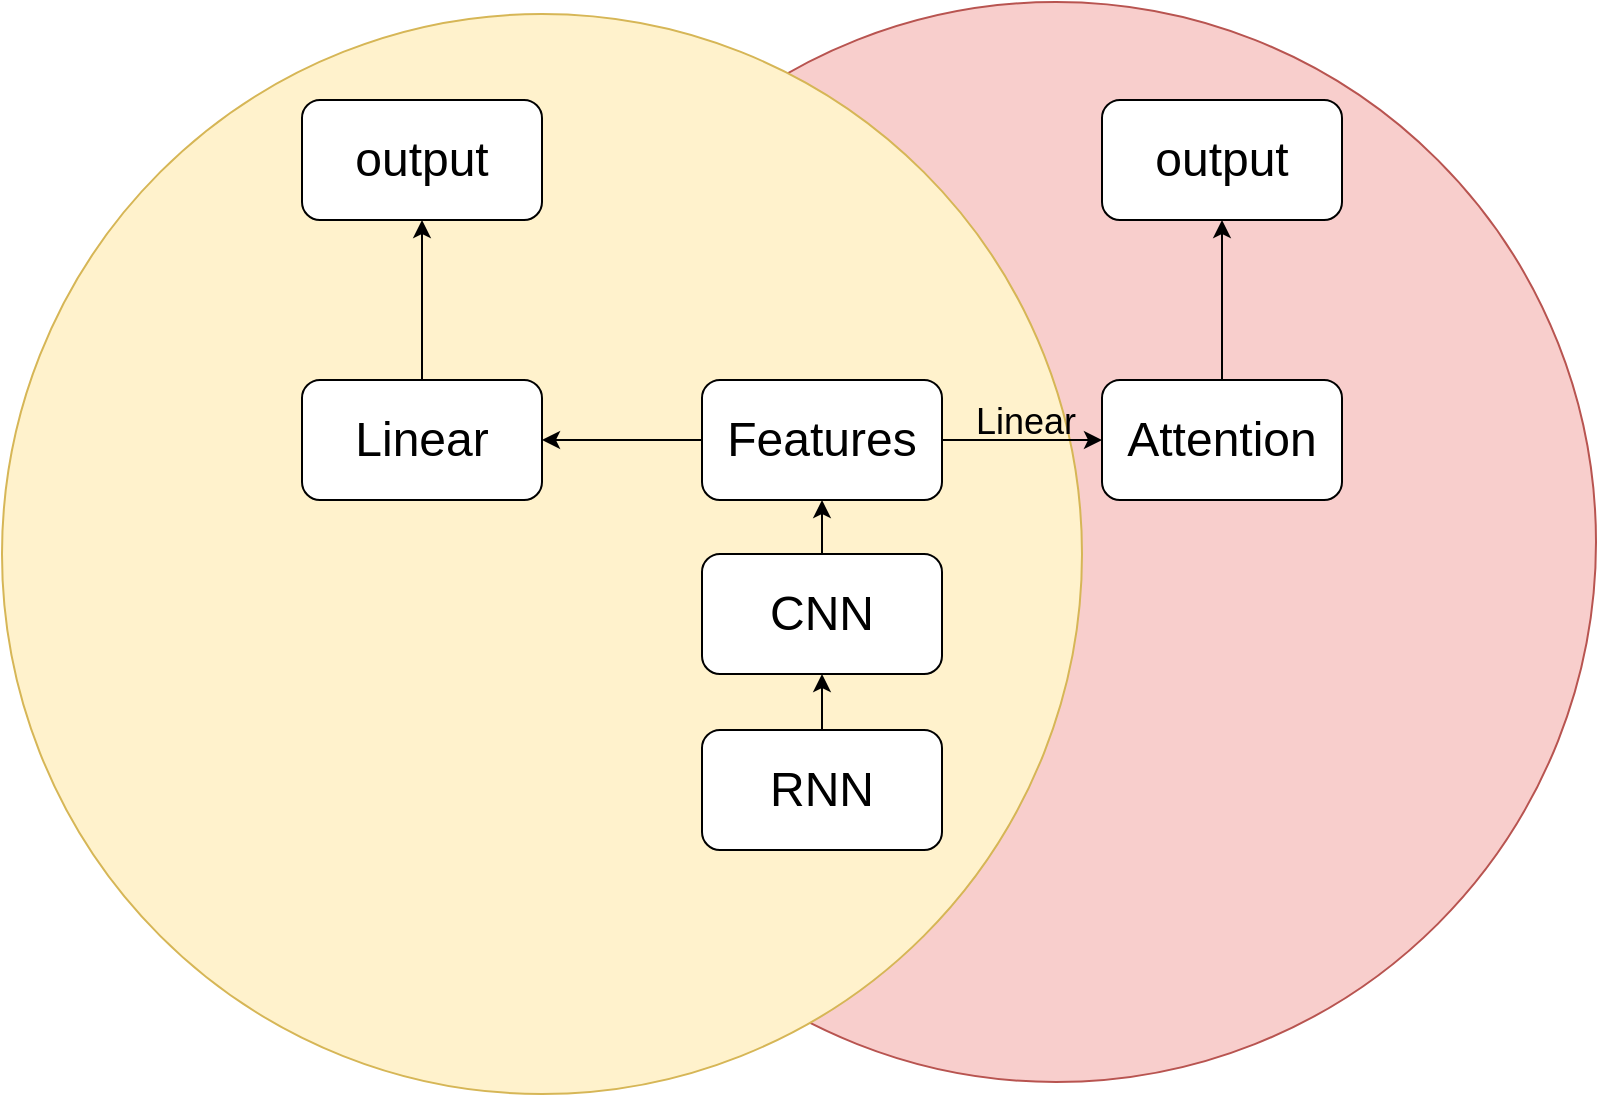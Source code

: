 <mxfile version="10.6.9" type="github"><diagram id="LpdTXOtvWb22_JTMVd3R" name="Page-1"><mxGraphModel dx="840" dy="406" grid="1" gridSize="10" guides="1" tooltips="1" connect="1" arrows="1" fold="1" page="1" pageScale="1" pageWidth="827" pageHeight="1169" math="0" shadow="0"><root><mxCell id="0"/><mxCell id="1" parent="0"/><mxCell id="REblcBaSYDNUYote9s_L-24" value="" style="ellipse;whiteSpace=wrap;html=1;aspect=fixed;fontSize=24;labelBackgroundColor=#ffffff;fillColor=#f8cecc;strokeColor=#b85450;shadow=0;" vertex="1" parent="1"><mxGeometry x="260" y="44" width="540" height="540" as="geometry"/></mxCell><mxCell id="REblcBaSYDNUYote9s_L-23" value="" style="ellipse;whiteSpace=wrap;html=1;aspect=fixed;fontSize=24;labelBackgroundColor=#ffffff;fillColor=#fff2cc;strokeColor=#d6b656;shadow=0;textOpacity=50;" vertex="1" parent="1"><mxGeometry x="3" y="50" width="540" height="540" as="geometry"/></mxCell><mxCell id="REblcBaSYDNUYote9s_L-10" value="" style="edgeStyle=orthogonalEdgeStyle;rounded=0;orthogonalLoop=1;jettySize=auto;html=1;" edge="1" parent="1" source="REblcBaSYDNUYote9s_L-2" target="REblcBaSYDNUYote9s_L-4"><mxGeometry relative="1" as="geometry"/></mxCell><mxCell id="REblcBaSYDNUYote9s_L-2" value="&lt;font style=&quot;font-size: 24px&quot;&gt;RNN&lt;/font&gt;" style="rounded=1;whiteSpace=wrap;html=1;" vertex="1" parent="1"><mxGeometry x="353" y="408" width="120" height="60" as="geometry"/></mxCell><mxCell id="REblcBaSYDNUYote9s_L-12" value="" style="edgeStyle=orthogonalEdgeStyle;rounded=0;orthogonalLoop=1;jettySize=auto;html=1;" edge="1" parent="1" source="REblcBaSYDNUYote9s_L-4" target="REblcBaSYDNUYote9s_L-11"><mxGeometry relative="1" as="geometry"/></mxCell><mxCell id="REblcBaSYDNUYote9s_L-4" value="&lt;font style=&quot;font-size: 24px&quot;&gt;CNN&lt;/font&gt;" style="rounded=1;whiteSpace=wrap;html=1;" vertex="1" parent="1"><mxGeometry x="353" y="320" width="120" height="60" as="geometry"/></mxCell><mxCell id="REblcBaSYDNUYote9s_L-14" value="" style="edgeStyle=orthogonalEdgeStyle;rounded=0;orthogonalLoop=1;jettySize=auto;html=1;" edge="1" parent="1" source="REblcBaSYDNUYote9s_L-11" target="REblcBaSYDNUYote9s_L-13"><mxGeometry relative="1" as="geometry"/></mxCell><mxCell id="REblcBaSYDNUYote9s_L-16" value="" style="edgeStyle=orthogonalEdgeStyle;rounded=0;orthogonalLoop=1;jettySize=auto;html=1;" edge="1" parent="1" source="REblcBaSYDNUYote9s_L-11" target="REblcBaSYDNUYote9s_L-15"><mxGeometry relative="1" as="geometry"/></mxCell><mxCell id="REblcBaSYDNUYote9s_L-11" value="Features" style="rounded=1;whiteSpace=wrap;html=1;fontSize=24;" vertex="1" parent="1"><mxGeometry x="353" y="233" width="120" height="60" as="geometry"/></mxCell><mxCell id="REblcBaSYDNUYote9s_L-20" value="" style="edgeStyle=orthogonalEdgeStyle;rounded=0;orthogonalLoop=1;jettySize=auto;html=1;" edge="1" parent="1" source="REblcBaSYDNUYote9s_L-15" target="REblcBaSYDNUYote9s_L-19"><mxGeometry relative="1" as="geometry"/></mxCell><mxCell id="REblcBaSYDNUYote9s_L-15" value="&lt;font style=&quot;font-size: 24px&quot;&gt;Attention&lt;/font&gt;" style="rounded=1;whiteSpace=wrap;html=1;" vertex="1" parent="1"><mxGeometry x="553" y="233" width="120" height="60" as="geometry"/></mxCell><mxCell id="REblcBaSYDNUYote9s_L-19" value="output" style="rounded=1;whiteSpace=wrap;html=1;fontSize=24;" vertex="1" parent="1"><mxGeometry x="553" y="93" width="120" height="60" as="geometry"/></mxCell><mxCell id="REblcBaSYDNUYote9s_L-18" value="" style="edgeStyle=orthogonalEdgeStyle;rounded=0;orthogonalLoop=1;jettySize=auto;html=1;" edge="1" parent="1" source="REblcBaSYDNUYote9s_L-13" target="REblcBaSYDNUYote9s_L-17"><mxGeometry relative="1" as="geometry"/></mxCell><mxCell id="REblcBaSYDNUYote9s_L-13" value="Linear" style="rounded=1;whiteSpace=wrap;html=1;fontSize=24;" vertex="1" parent="1"><mxGeometry x="153" y="233" width="120" height="60" as="geometry"/></mxCell><mxCell id="REblcBaSYDNUYote9s_L-17" value="output" style="rounded=1;whiteSpace=wrap;html=1;fontSize=24;" vertex="1" parent="1"><mxGeometry x="153" y="93" width="120" height="60" as="geometry"/></mxCell><mxCell id="REblcBaSYDNUYote9s_L-21" value="Linear" style="text;html=1;resizable=0;points=[];autosize=1;align=left;verticalAlign=top;spacingTop=-4;fontSize=18;" vertex="1" parent="1"><mxGeometry x="488" y="241" width="50" height="20" as="geometry"/></mxCell></root></mxGraphModel></diagram></mxfile>